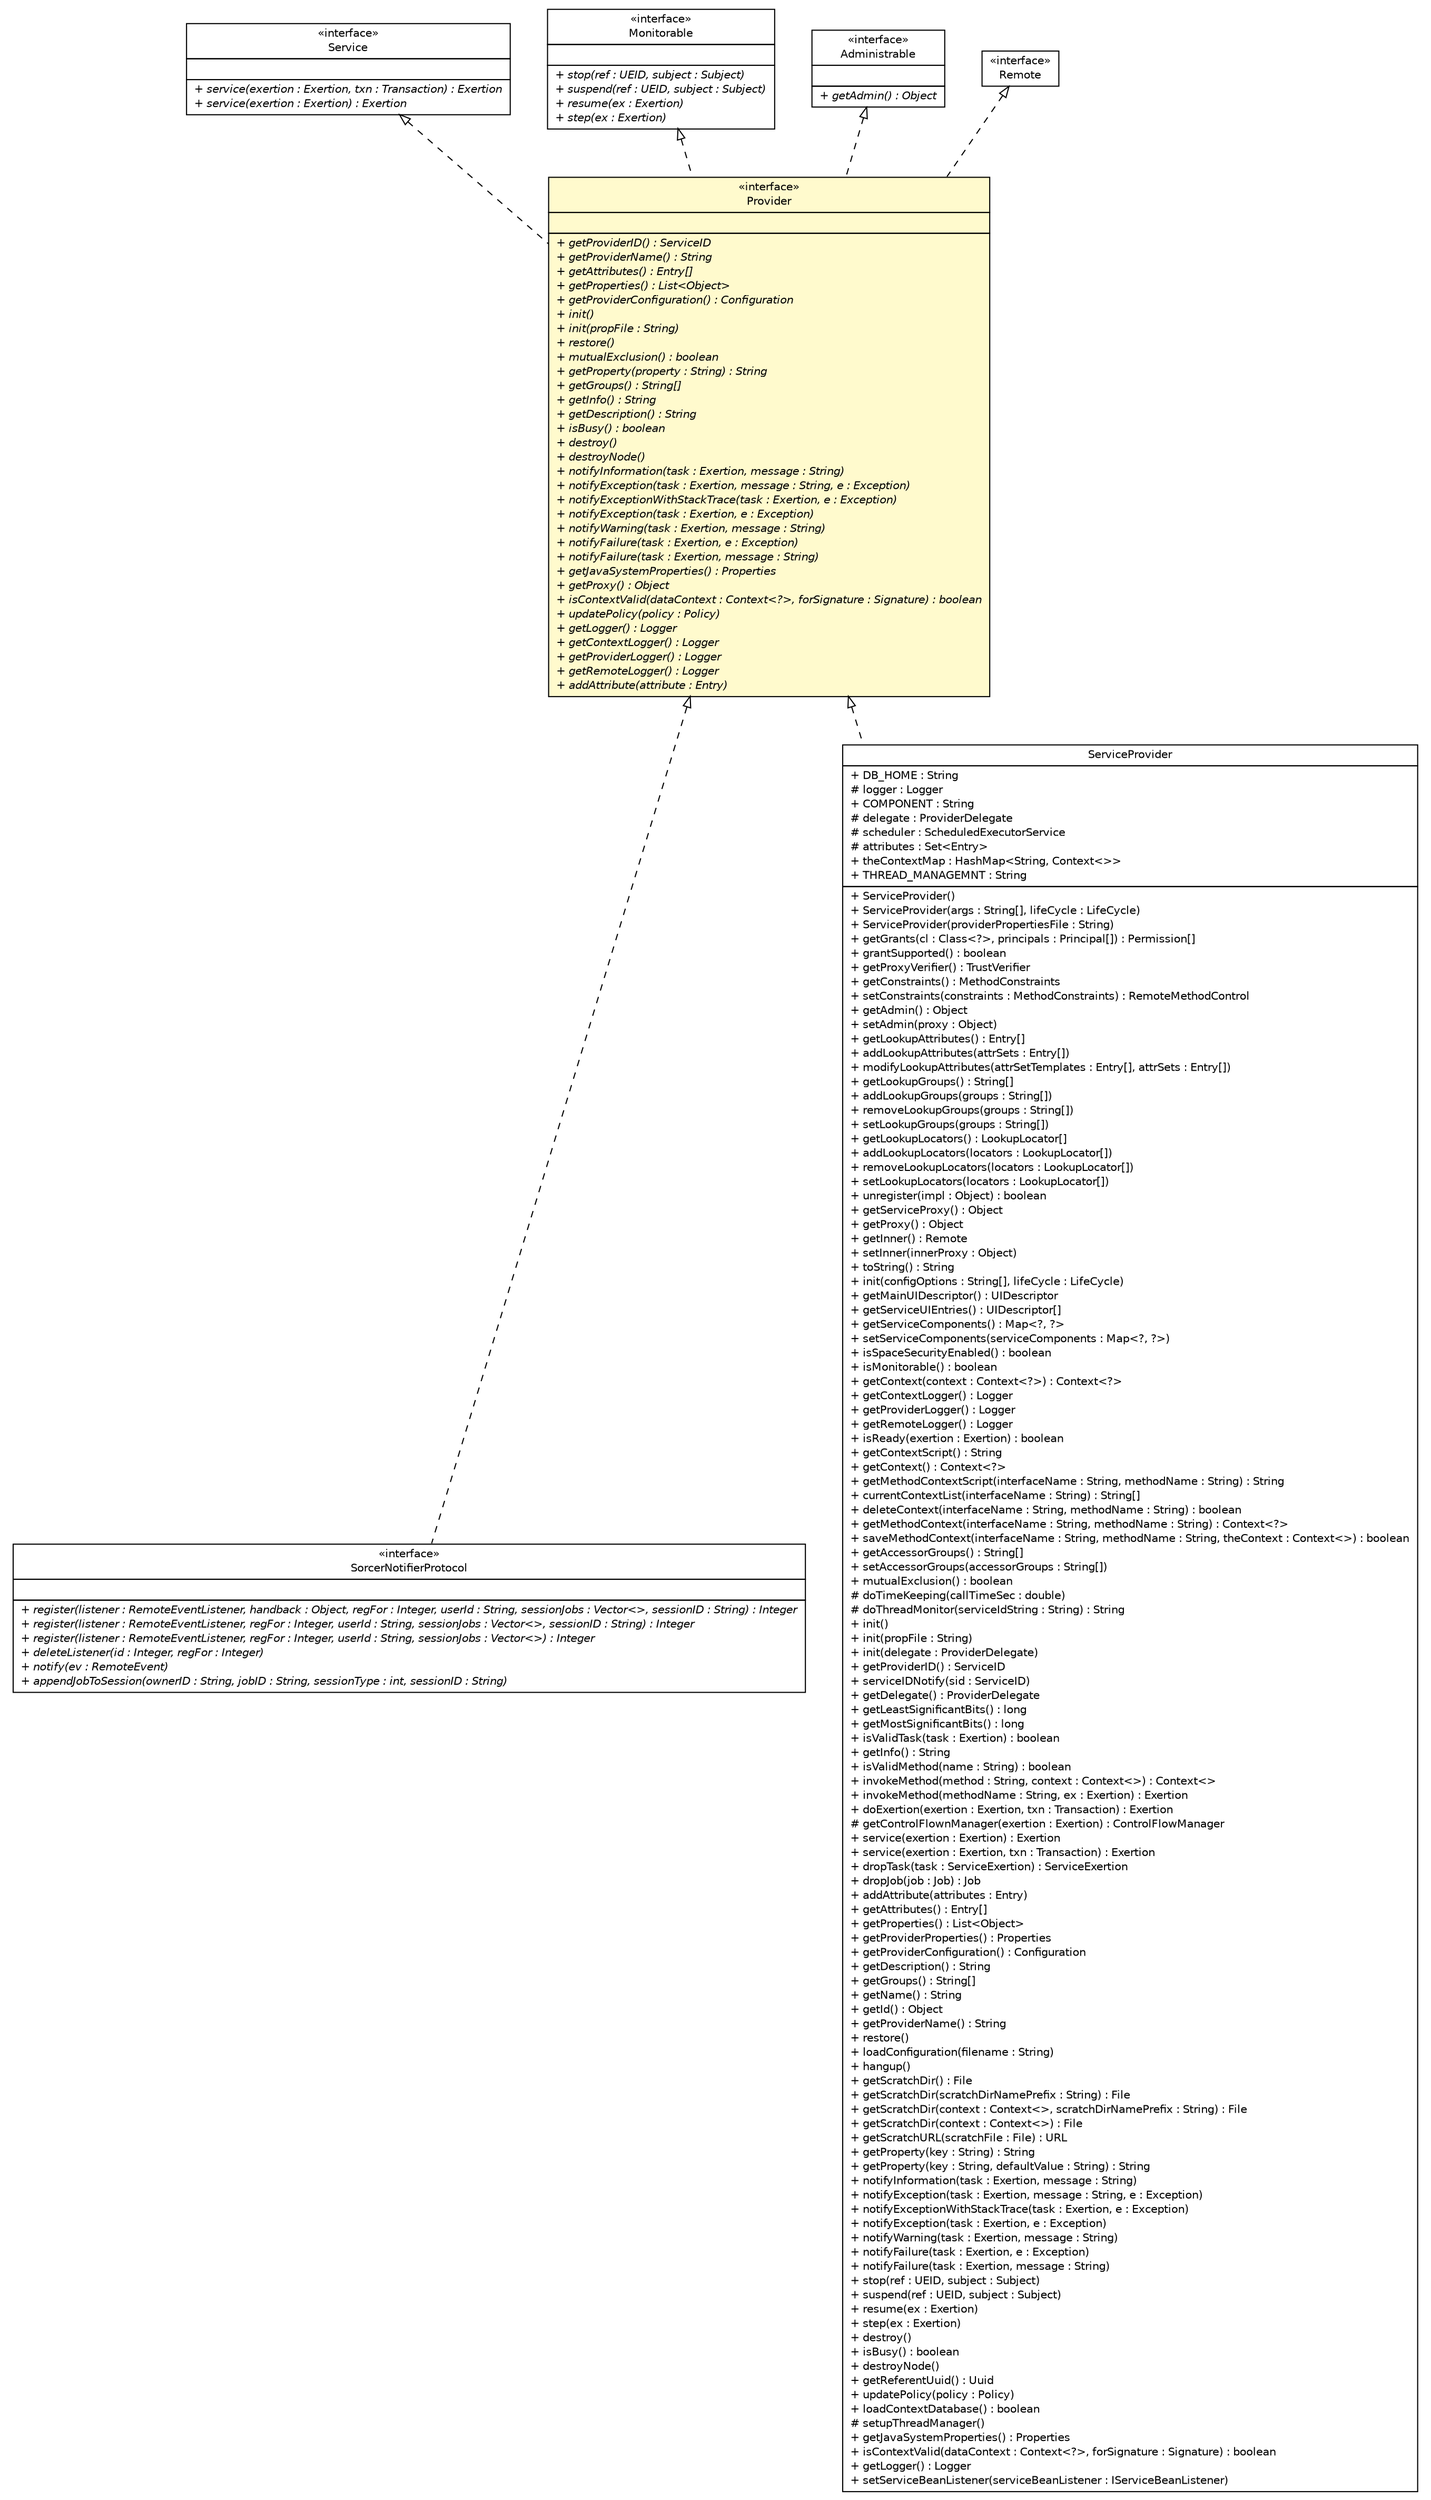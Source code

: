 #!/usr/local/bin/dot
#
# Class diagram 
# Generated by UMLGraph version R5_6 (http://www.umlgraph.org/)
#

digraph G {
	edge [fontname="Helvetica",fontsize=10,labelfontname="Helvetica",labelfontsize=10];
	node [fontname="Helvetica",fontsize=10,shape=plaintext];
	nodesep=0.25;
	ranksep=0.5;
	// sorcer.core.SorcerNotifierProtocol
	c432638 [label=<<table title="sorcer.core.SorcerNotifierProtocol" border="0" cellborder="1" cellspacing="0" cellpadding="2" port="p" href="../SorcerNotifierProtocol.html">
		<tr><td><table border="0" cellspacing="0" cellpadding="1">
<tr><td align="center" balign="center"> &#171;interface&#187; </td></tr>
<tr><td align="center" balign="center"> SorcerNotifierProtocol </td></tr>
		</table></td></tr>
		<tr><td><table border="0" cellspacing="0" cellpadding="1">
<tr><td align="left" balign="left">  </td></tr>
		</table></td></tr>
		<tr><td><table border="0" cellspacing="0" cellpadding="1">
<tr><td align="left" balign="left"><font face="Helvetica-Oblique" point-size="10.0"> + register(listener : RemoteEventListener, handback : Object, regFor : Integer, userId : String, sessionJobs : Vector&lt;&gt;, sessionID : String) : Integer </font></td></tr>
<tr><td align="left" balign="left"><font face="Helvetica-Oblique" point-size="10.0"> + register(listener : RemoteEventListener, regFor : Integer, userId : String, sessionJobs : Vector&lt;&gt;, sessionID : String) : Integer </font></td></tr>
<tr><td align="left" balign="left"><font face="Helvetica-Oblique" point-size="10.0"> + register(listener : RemoteEventListener, regFor : Integer, userId : String, sessionJobs : Vector&lt;&gt;) : Integer </font></td></tr>
<tr><td align="left" balign="left"><font face="Helvetica-Oblique" point-size="10.0"> + deleteListener(id : Integer, regFor : Integer) </font></td></tr>
<tr><td align="left" balign="left"><font face="Helvetica-Oblique" point-size="10.0"> + notify(ev : RemoteEvent) </font></td></tr>
<tr><td align="left" balign="left"><font face="Helvetica-Oblique" point-size="10.0"> + appendJobToSession(ownerID : String, jobID : String, sessionType : int, sessionID : String) </font></td></tr>
		</table></td></tr>
		</table>>, URL="../SorcerNotifierProtocol.html", fontname="Helvetica", fontcolor="black", fontsize=10.0];
	// sorcer.core.provider.ServiceProvider
	c432675 [label=<<table title="sorcer.core.provider.ServiceProvider" border="0" cellborder="1" cellspacing="0" cellpadding="2" port="p" href="./ServiceProvider.html">
		<tr><td><table border="0" cellspacing="0" cellpadding="1">
<tr><td align="center" balign="center"> ServiceProvider </td></tr>
		</table></td></tr>
		<tr><td><table border="0" cellspacing="0" cellpadding="1">
<tr><td align="left" balign="left"> + DB_HOME : String </td></tr>
<tr><td align="left" balign="left"> # logger : Logger </td></tr>
<tr><td align="left" balign="left"> + COMPONENT : String </td></tr>
<tr><td align="left" balign="left"> # delegate : ProviderDelegate </td></tr>
<tr><td align="left" balign="left"> # scheduler : ScheduledExecutorService </td></tr>
<tr><td align="left" balign="left"> # attributes : Set&lt;Entry&gt; </td></tr>
<tr><td align="left" balign="left"> + theContextMap : HashMap&lt;String, Context&lt;&gt;&gt; </td></tr>
<tr><td align="left" balign="left"> + THREAD_MANAGEMNT : String </td></tr>
		</table></td></tr>
		<tr><td><table border="0" cellspacing="0" cellpadding="1">
<tr><td align="left" balign="left"> + ServiceProvider() </td></tr>
<tr><td align="left" balign="left"> + ServiceProvider(args : String[], lifeCycle : LifeCycle) </td></tr>
<tr><td align="left" balign="left"> + ServiceProvider(providerPropertiesFile : String) </td></tr>
<tr><td align="left" balign="left"> + getGrants(cl : Class&lt;?&gt;, principals : Principal[]) : Permission[] </td></tr>
<tr><td align="left" balign="left"> + grantSupported() : boolean </td></tr>
<tr><td align="left" balign="left"> + getProxyVerifier() : TrustVerifier </td></tr>
<tr><td align="left" balign="left"> + getConstraints() : MethodConstraints </td></tr>
<tr><td align="left" balign="left"> + setConstraints(constraints : MethodConstraints) : RemoteMethodControl </td></tr>
<tr><td align="left" balign="left"> + getAdmin() : Object </td></tr>
<tr><td align="left" balign="left"> + setAdmin(proxy : Object) </td></tr>
<tr><td align="left" balign="left"> + getLookupAttributes() : Entry[] </td></tr>
<tr><td align="left" balign="left"> + addLookupAttributes(attrSets : Entry[]) </td></tr>
<tr><td align="left" balign="left"> + modifyLookupAttributes(attrSetTemplates : Entry[], attrSets : Entry[]) </td></tr>
<tr><td align="left" balign="left"> + getLookupGroups() : String[] </td></tr>
<tr><td align="left" balign="left"> + addLookupGroups(groups : String[]) </td></tr>
<tr><td align="left" balign="left"> + removeLookupGroups(groups : String[]) </td></tr>
<tr><td align="left" balign="left"> + setLookupGroups(groups : String[]) </td></tr>
<tr><td align="left" balign="left"> + getLookupLocators() : LookupLocator[] </td></tr>
<tr><td align="left" balign="left"> + addLookupLocators(locators : LookupLocator[]) </td></tr>
<tr><td align="left" balign="left"> + removeLookupLocators(locators : LookupLocator[]) </td></tr>
<tr><td align="left" balign="left"> + setLookupLocators(locators : LookupLocator[]) </td></tr>
<tr><td align="left" balign="left"> + unregister(impl : Object) : boolean </td></tr>
<tr><td align="left" balign="left"> + getServiceProxy() : Object </td></tr>
<tr><td align="left" balign="left"> + getProxy() : Object </td></tr>
<tr><td align="left" balign="left"> + getInner() : Remote </td></tr>
<tr><td align="left" balign="left"> + setInner(innerProxy : Object) </td></tr>
<tr><td align="left" balign="left"> + toString() : String </td></tr>
<tr><td align="left" balign="left"> + init(configOptions : String[], lifeCycle : LifeCycle) </td></tr>
<tr><td align="left" balign="left"> + getMainUIDescriptor() : UIDescriptor </td></tr>
<tr><td align="left" balign="left"> + getServiceUIEntries() : UIDescriptor[] </td></tr>
<tr><td align="left" balign="left"> + getServiceComponents() : Map&lt;?, ?&gt; </td></tr>
<tr><td align="left" balign="left"> + setServiceComponents(serviceComponents : Map&lt;?, ?&gt;) </td></tr>
<tr><td align="left" balign="left"> + isSpaceSecurityEnabled() : boolean </td></tr>
<tr><td align="left" balign="left"> + isMonitorable() : boolean </td></tr>
<tr><td align="left" balign="left"> + getContext(context : Context&lt;?&gt;) : Context&lt;?&gt; </td></tr>
<tr><td align="left" balign="left"> + getContextLogger() : Logger </td></tr>
<tr><td align="left" balign="left"> + getProviderLogger() : Logger </td></tr>
<tr><td align="left" balign="left"> + getRemoteLogger() : Logger </td></tr>
<tr><td align="left" balign="left"> + isReady(exertion : Exertion) : boolean </td></tr>
<tr><td align="left" balign="left"> + getContextScript() : String </td></tr>
<tr><td align="left" balign="left"> + getContext() : Context&lt;?&gt; </td></tr>
<tr><td align="left" balign="left"> + getMethodContextScript(interfaceName : String, methodName : String) : String </td></tr>
<tr><td align="left" balign="left"> + currentContextList(interfaceName : String) : String[] </td></tr>
<tr><td align="left" balign="left"> + deleteContext(interfaceName : String, methodName : String) : boolean </td></tr>
<tr><td align="left" balign="left"> + getMethodContext(interfaceName : String, methodName : String) : Context&lt;?&gt; </td></tr>
<tr><td align="left" balign="left"> + saveMethodContext(interfaceName : String, methodName : String, theContext : Context&lt;&gt;) : boolean </td></tr>
<tr><td align="left" balign="left"> + getAccessorGroups() : String[] </td></tr>
<tr><td align="left" balign="left"> + setAccessorGroups(accessorGroups : String[]) </td></tr>
<tr><td align="left" balign="left"> + mutualExclusion() : boolean </td></tr>
<tr><td align="left" balign="left"> # doTimeKeeping(callTimeSec : double) </td></tr>
<tr><td align="left" balign="left"> # doThreadMonitor(serviceIdString : String) : String </td></tr>
<tr><td align="left" balign="left"> + init() </td></tr>
<tr><td align="left" balign="left"> + init(propFile : String) </td></tr>
<tr><td align="left" balign="left"> + init(delegate : ProviderDelegate) </td></tr>
<tr><td align="left" balign="left"> + getProviderID() : ServiceID </td></tr>
<tr><td align="left" balign="left"> + serviceIDNotify(sid : ServiceID) </td></tr>
<tr><td align="left" balign="left"> + getDelegate() : ProviderDelegate </td></tr>
<tr><td align="left" balign="left"> + getLeastSignificantBits() : long </td></tr>
<tr><td align="left" balign="left"> + getMostSignificantBits() : long </td></tr>
<tr><td align="left" balign="left"> + isValidTask(task : Exertion) : boolean </td></tr>
<tr><td align="left" balign="left"> + getInfo() : String </td></tr>
<tr><td align="left" balign="left"> + isValidMethod(name : String) : boolean </td></tr>
<tr><td align="left" balign="left"> + invokeMethod(method : String, context : Context&lt;&gt;) : Context&lt;&gt; </td></tr>
<tr><td align="left" balign="left"> + invokeMethod(methodName : String, ex : Exertion) : Exertion </td></tr>
<tr><td align="left" balign="left"> + doExertion(exertion : Exertion, txn : Transaction) : Exertion </td></tr>
<tr><td align="left" balign="left"> # getControlFlownManager(exertion : Exertion) : ControlFlowManager </td></tr>
<tr><td align="left" balign="left"> + service(exertion : Exertion) : Exertion </td></tr>
<tr><td align="left" balign="left"> + service(exertion : Exertion, txn : Transaction) : Exertion </td></tr>
<tr><td align="left" balign="left"> + dropTask(task : ServiceExertion) : ServiceExertion </td></tr>
<tr><td align="left" balign="left"> + dropJob(job : Job) : Job </td></tr>
<tr><td align="left" balign="left"> + addAttribute(attributes : Entry) </td></tr>
<tr><td align="left" balign="left"> + getAttributes() : Entry[] </td></tr>
<tr><td align="left" balign="left"> + getProperties() : List&lt;Object&gt; </td></tr>
<tr><td align="left" balign="left"> + getProviderProperties() : Properties </td></tr>
<tr><td align="left" balign="left"> + getProviderConfiguration() : Configuration </td></tr>
<tr><td align="left" balign="left"> + getDescription() : String </td></tr>
<tr><td align="left" balign="left"> + getGroups() : String[] </td></tr>
<tr><td align="left" balign="left"> + getName() : String </td></tr>
<tr><td align="left" balign="left"> + getId() : Object </td></tr>
<tr><td align="left" balign="left"> + getProviderName() : String </td></tr>
<tr><td align="left" balign="left"> + restore() </td></tr>
<tr><td align="left" balign="left"> + loadConfiguration(filename : String) </td></tr>
<tr><td align="left" balign="left"> + hangup() </td></tr>
<tr><td align="left" balign="left"> + getScratchDir() : File </td></tr>
<tr><td align="left" balign="left"> + getScratchDir(scratchDirNamePrefix : String) : File </td></tr>
<tr><td align="left" balign="left"> + getScratchDir(context : Context&lt;&gt;, scratchDirNamePrefix : String) : File </td></tr>
<tr><td align="left" balign="left"> + getScratchDir(context : Context&lt;&gt;) : File </td></tr>
<tr><td align="left" balign="left"> + getScratchURL(scratchFile : File) : URL </td></tr>
<tr><td align="left" balign="left"> + getProperty(key : String) : String </td></tr>
<tr><td align="left" balign="left"> + getProperty(key : String, defaultValue : String) : String </td></tr>
<tr><td align="left" balign="left"> + notifyInformation(task : Exertion, message : String) </td></tr>
<tr><td align="left" balign="left"> + notifyException(task : Exertion, message : String, e : Exception) </td></tr>
<tr><td align="left" balign="left"> + notifyExceptionWithStackTrace(task : Exertion, e : Exception) </td></tr>
<tr><td align="left" balign="left"> + notifyException(task : Exertion, e : Exception) </td></tr>
<tr><td align="left" balign="left"> + notifyWarning(task : Exertion, message : String) </td></tr>
<tr><td align="left" balign="left"> + notifyFailure(task : Exertion, e : Exception) </td></tr>
<tr><td align="left" balign="left"> + notifyFailure(task : Exertion, message : String) </td></tr>
<tr><td align="left" balign="left"> + stop(ref : UEID, subject : Subject) </td></tr>
<tr><td align="left" balign="left"> + suspend(ref : UEID, subject : Subject) </td></tr>
<tr><td align="left" balign="left"> + resume(ex : Exertion) </td></tr>
<tr><td align="left" balign="left"> + step(ex : Exertion) </td></tr>
<tr><td align="left" balign="left"> + destroy() </td></tr>
<tr><td align="left" balign="left"> + isBusy() : boolean </td></tr>
<tr><td align="left" balign="left"> + destroyNode() </td></tr>
<tr><td align="left" balign="left"> + getReferentUuid() : Uuid </td></tr>
<tr><td align="left" balign="left"> + updatePolicy(policy : Policy) </td></tr>
<tr><td align="left" balign="left"> + loadContextDatabase() : boolean </td></tr>
<tr><td align="left" balign="left"> # setupThreadManager() </td></tr>
<tr><td align="left" balign="left"> + getJavaSystemProperties() : Properties </td></tr>
<tr><td align="left" balign="left"> + isContextValid(dataContext : Context&lt;?&gt;, forSignature : Signature) : boolean </td></tr>
<tr><td align="left" balign="left"> + getLogger() : Logger </td></tr>
<tr><td align="left" balign="left"> + setServiceBeanListener(serviceBeanListener : IServiceBeanListener) </td></tr>
		</table></td></tr>
		</table>>, URL="./ServiceProvider.html", fontname="Helvetica", fontcolor="black", fontsize=10.0];
	// sorcer.core.provider.Provider
	c432689 [label=<<table title="sorcer.core.provider.Provider" border="0" cellborder="1" cellspacing="0" cellpadding="2" port="p" bgcolor="lemonChiffon" href="./Provider.html">
		<tr><td><table border="0" cellspacing="0" cellpadding="1">
<tr><td align="center" balign="center"> &#171;interface&#187; </td></tr>
<tr><td align="center" balign="center"> Provider </td></tr>
		</table></td></tr>
		<tr><td><table border="0" cellspacing="0" cellpadding="1">
<tr><td align="left" balign="left">  </td></tr>
		</table></td></tr>
		<tr><td><table border="0" cellspacing="0" cellpadding="1">
<tr><td align="left" balign="left"><font face="Helvetica-Oblique" point-size="10.0"> + getProviderID() : ServiceID </font></td></tr>
<tr><td align="left" balign="left"><font face="Helvetica-Oblique" point-size="10.0"> + getProviderName() : String </font></td></tr>
<tr><td align="left" balign="left"><font face="Helvetica-Oblique" point-size="10.0"> + getAttributes() : Entry[] </font></td></tr>
<tr><td align="left" balign="left"><font face="Helvetica-Oblique" point-size="10.0"> + getProperties() : List&lt;Object&gt; </font></td></tr>
<tr><td align="left" balign="left"><font face="Helvetica-Oblique" point-size="10.0"> + getProviderConfiguration() : Configuration </font></td></tr>
<tr><td align="left" balign="left"><font face="Helvetica-Oblique" point-size="10.0"> + init() </font></td></tr>
<tr><td align="left" balign="left"><font face="Helvetica-Oblique" point-size="10.0"> + init(propFile : String) </font></td></tr>
<tr><td align="left" balign="left"><font face="Helvetica-Oblique" point-size="10.0"> + restore() </font></td></tr>
<tr><td align="left" balign="left"><font face="Helvetica-Oblique" point-size="10.0"> + mutualExclusion() : boolean </font></td></tr>
<tr><td align="left" balign="left"><font face="Helvetica-Oblique" point-size="10.0"> + getProperty(property : String) : String </font></td></tr>
<tr><td align="left" balign="left"><font face="Helvetica-Oblique" point-size="10.0"> + getGroups() : String[] </font></td></tr>
<tr><td align="left" balign="left"><font face="Helvetica-Oblique" point-size="10.0"> + getInfo() : String </font></td></tr>
<tr><td align="left" balign="left"><font face="Helvetica-Oblique" point-size="10.0"> + getDescription() : String </font></td></tr>
<tr><td align="left" balign="left"><font face="Helvetica-Oblique" point-size="10.0"> + isBusy() : boolean </font></td></tr>
<tr><td align="left" balign="left"><font face="Helvetica-Oblique" point-size="10.0"> + destroy() </font></td></tr>
<tr><td align="left" balign="left"><font face="Helvetica-Oblique" point-size="10.0"> + destroyNode() </font></td></tr>
<tr><td align="left" balign="left"><font face="Helvetica-Oblique" point-size="10.0"> + notifyInformation(task : Exertion, message : String) </font></td></tr>
<tr><td align="left" balign="left"><font face="Helvetica-Oblique" point-size="10.0"> + notifyException(task : Exertion, message : String, e : Exception) </font></td></tr>
<tr><td align="left" balign="left"><font face="Helvetica-Oblique" point-size="10.0"> + notifyExceptionWithStackTrace(task : Exertion, e : Exception) </font></td></tr>
<tr><td align="left" balign="left"><font face="Helvetica-Oblique" point-size="10.0"> + notifyException(task : Exertion, e : Exception) </font></td></tr>
<tr><td align="left" balign="left"><font face="Helvetica-Oblique" point-size="10.0"> + notifyWarning(task : Exertion, message : String) </font></td></tr>
<tr><td align="left" balign="left"><font face="Helvetica-Oblique" point-size="10.0"> + notifyFailure(task : Exertion, e : Exception) </font></td></tr>
<tr><td align="left" balign="left"><font face="Helvetica-Oblique" point-size="10.0"> + notifyFailure(task : Exertion, message : String) </font></td></tr>
<tr><td align="left" balign="left"><font face="Helvetica-Oblique" point-size="10.0"> + getJavaSystemProperties() : Properties </font></td></tr>
<tr><td align="left" balign="left"><font face="Helvetica-Oblique" point-size="10.0"> + getProxy() : Object </font></td></tr>
<tr><td align="left" balign="left"><font face="Helvetica-Oblique" point-size="10.0"> + isContextValid(dataContext : Context&lt;?&gt;, forSignature : Signature) : boolean </font></td></tr>
<tr><td align="left" balign="left"><font face="Helvetica-Oblique" point-size="10.0"> + updatePolicy(policy : Policy) </font></td></tr>
<tr><td align="left" balign="left"><font face="Helvetica-Oblique" point-size="10.0"> + getLogger() : Logger </font></td></tr>
<tr><td align="left" balign="left"><font face="Helvetica-Oblique" point-size="10.0"> + getContextLogger() : Logger </font></td></tr>
<tr><td align="left" balign="left"><font face="Helvetica-Oblique" point-size="10.0"> + getProviderLogger() : Logger </font></td></tr>
<tr><td align="left" balign="left"><font face="Helvetica-Oblique" point-size="10.0"> + getRemoteLogger() : Logger </font></td></tr>
<tr><td align="left" balign="left"><font face="Helvetica-Oblique" point-size="10.0"> + addAttribute(attribute : Entry) </font></td></tr>
		</table></td></tr>
		</table>>, URL="./Provider.html", fontname="Helvetica", fontcolor="black", fontsize=10.0];
	// sorcer.service.Service
	c432816 [label=<<table title="sorcer.service.Service" border="0" cellborder="1" cellspacing="0" cellpadding="2" port="p" href="../../service/Service.html">
		<tr><td><table border="0" cellspacing="0" cellpadding="1">
<tr><td align="center" balign="center"> &#171;interface&#187; </td></tr>
<tr><td align="center" balign="center"> Service </td></tr>
		</table></td></tr>
		<tr><td><table border="0" cellspacing="0" cellpadding="1">
<tr><td align="left" balign="left">  </td></tr>
		</table></td></tr>
		<tr><td><table border="0" cellspacing="0" cellpadding="1">
<tr><td align="left" balign="left"><font face="Helvetica-Oblique" point-size="10.0"> + service(exertion : Exertion, txn : Transaction) : Exertion </font></td></tr>
<tr><td align="left" balign="left"><font face="Helvetica-Oblique" point-size="10.0"> + service(exertion : Exertion) : Exertion </font></td></tr>
		</table></td></tr>
		</table>>, URL="../../service/Service.html", fontname="Helvetica", fontcolor="black", fontsize=10.0];
	// sorcer.service.Monitorable
	c432834 [label=<<table title="sorcer.service.Monitorable" border="0" cellborder="1" cellspacing="0" cellpadding="2" port="p" href="../../service/Monitorable.html">
		<tr><td><table border="0" cellspacing="0" cellpadding="1">
<tr><td align="center" balign="center"> &#171;interface&#187; </td></tr>
<tr><td align="center" balign="center"> Monitorable </td></tr>
		</table></td></tr>
		<tr><td><table border="0" cellspacing="0" cellpadding="1">
<tr><td align="left" balign="left">  </td></tr>
		</table></td></tr>
		<tr><td><table border="0" cellspacing="0" cellpadding="1">
<tr><td align="left" balign="left"><font face="Helvetica-Oblique" point-size="10.0"> + stop(ref : UEID, subject : Subject) </font></td></tr>
<tr><td align="left" balign="left"><font face="Helvetica-Oblique" point-size="10.0"> + suspend(ref : UEID, subject : Subject) </font></td></tr>
<tr><td align="left" balign="left"><font face="Helvetica-Oblique" point-size="10.0"> + resume(ex : Exertion) </font></td></tr>
<tr><td align="left" balign="left"><font face="Helvetica-Oblique" point-size="10.0"> + step(ex : Exertion) </font></td></tr>
		</table></td></tr>
		</table>>, URL="../../service/Monitorable.html", fontname="Helvetica", fontcolor="black", fontsize=10.0];
	//sorcer.core.SorcerNotifierProtocol implements sorcer.core.provider.Provider
	c432689:p -> c432638:p [dir=back,arrowtail=empty,style=dashed];
	//sorcer.core.provider.ServiceProvider implements sorcer.core.provider.Provider
	c432689:p -> c432675:p [dir=back,arrowtail=empty,style=dashed];
	//sorcer.core.provider.Provider implements sorcer.service.Service
	c432816:p -> c432689:p [dir=back,arrowtail=empty,style=dashed];
	//sorcer.core.provider.Provider implements sorcer.service.Monitorable
	c432834:p -> c432689:p [dir=back,arrowtail=empty,style=dashed];
	//sorcer.core.provider.Provider implements net.jini.admin.Administrable
	c433305:p -> c432689:p [dir=back,arrowtail=empty,style=dashed];
	//sorcer.core.provider.Provider implements java.rmi.Remote
	c433306:p -> c432689:p [dir=back,arrowtail=empty,style=dashed];
	// java.rmi.Remote
	c433306 [label=<<table title="java.rmi.Remote" border="0" cellborder="1" cellspacing="0" cellpadding="2" port="p" href="http://docs.oracle.com/javase/7/docs/api/java/rmi/Remote.html">
		<tr><td><table border="0" cellspacing="0" cellpadding="1">
<tr><td align="center" balign="center"> &#171;interface&#187; </td></tr>
<tr><td align="center" balign="center"> Remote </td></tr>
		</table></td></tr>
		</table>>, URL="http://docs.oracle.com/javase/7/docs/api/java/rmi/Remote.html", fontname="Helvetica", fontcolor="black", fontsize=10.0];
	// net.jini.admin.Administrable
	c433305 [label=<<table title="net.jini.admin.Administrable" border="0" cellborder="1" cellspacing="0" cellpadding="2" port="p" href="https://river.apache.org/doc/api/net/jini/admin/Administrable.html">
		<tr><td><table border="0" cellspacing="0" cellpadding="1">
<tr><td align="center" balign="center"> &#171;interface&#187; </td></tr>
<tr><td align="center" balign="center"> Administrable </td></tr>
		</table></td></tr>
		<tr><td><table border="0" cellspacing="0" cellpadding="1">
<tr><td align="left" balign="left">  </td></tr>
		</table></td></tr>
		<tr><td><table border="0" cellspacing="0" cellpadding="1">
<tr><td align="left" balign="left"><font face="Helvetica-Oblique" point-size="10.0"> + getAdmin() : Object </font></td></tr>
		</table></td></tr>
		</table>>, URL="https://river.apache.org/doc/api/net/jini/admin/Administrable.html", fontname="Helvetica", fontcolor="black", fontsize=10.0];
}

